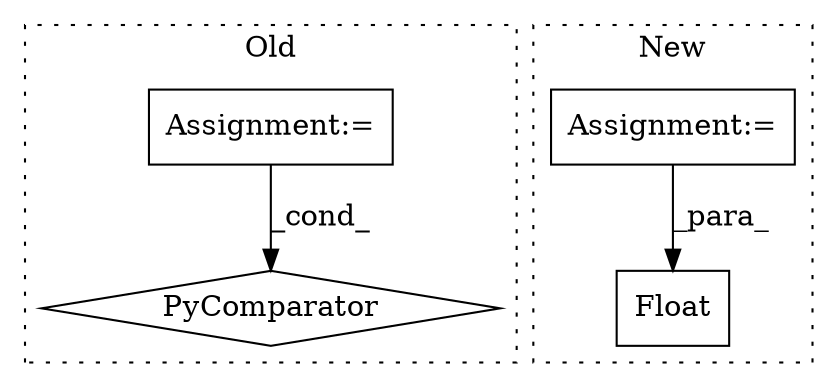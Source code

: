 digraph G {
subgraph cluster0 {
1 [label="PyComparator" a="113" s="441" l="35" shape="diamond"];
3 [label="Assignment:=" a="7" s="271" l="1" shape="box"];
label = "Old";
style="dotted";
}
subgraph cluster1 {
2 [label="Float" a="32" s="524,532" l="6,1" shape="box"];
4 [label="Assignment:=" a="7" s="255" l="1" shape="box"];
label = "New";
style="dotted";
}
3 -> 1 [label="_cond_"];
4 -> 2 [label="_para_"];
}